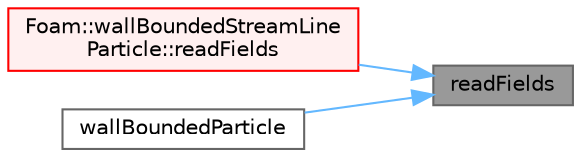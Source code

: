 digraph "readFields"
{
 // LATEX_PDF_SIZE
  bgcolor="transparent";
  edge [fontname=Helvetica,fontsize=10,labelfontname=Helvetica,labelfontsize=10];
  node [fontname=Helvetica,fontsize=10,shape=box,height=0.2,width=0.4];
  rankdir="RL";
  Node1 [id="Node000001",label="readFields",height=0.2,width=0.4,color="gray40", fillcolor="grey60", style="filled", fontcolor="black",tooltip=" "];
  Node1 -> Node2 [id="edge1_Node000001_Node000002",dir="back",color="steelblue1",style="solid",tooltip=" "];
  Node2 [id="Node000002",label="Foam::wallBoundedStreamLine\lParticle::readFields",height=0.2,width=0.4,color="red", fillcolor="#FFF0F0", style="filled",URL="$classFoam_1_1wallBoundedStreamLineParticle.html#ae1b5d2c10ca3d41e997a390d1dca1853",tooltip=" "];
  Node1 -> Node5 [id="edge2_Node000001_Node000005",dir="back",color="steelblue1",style="solid",tooltip=" "];
  Node5 [id="Node000005",label="wallBoundedParticle",height=0.2,width=0.4,color="grey40", fillcolor="white", style="filled",URL="$classFoam_1_1wallBoundedParticle.html#a6d7e17f8c8828cd4c07f342673c2f7fa",tooltip=" "];
}
